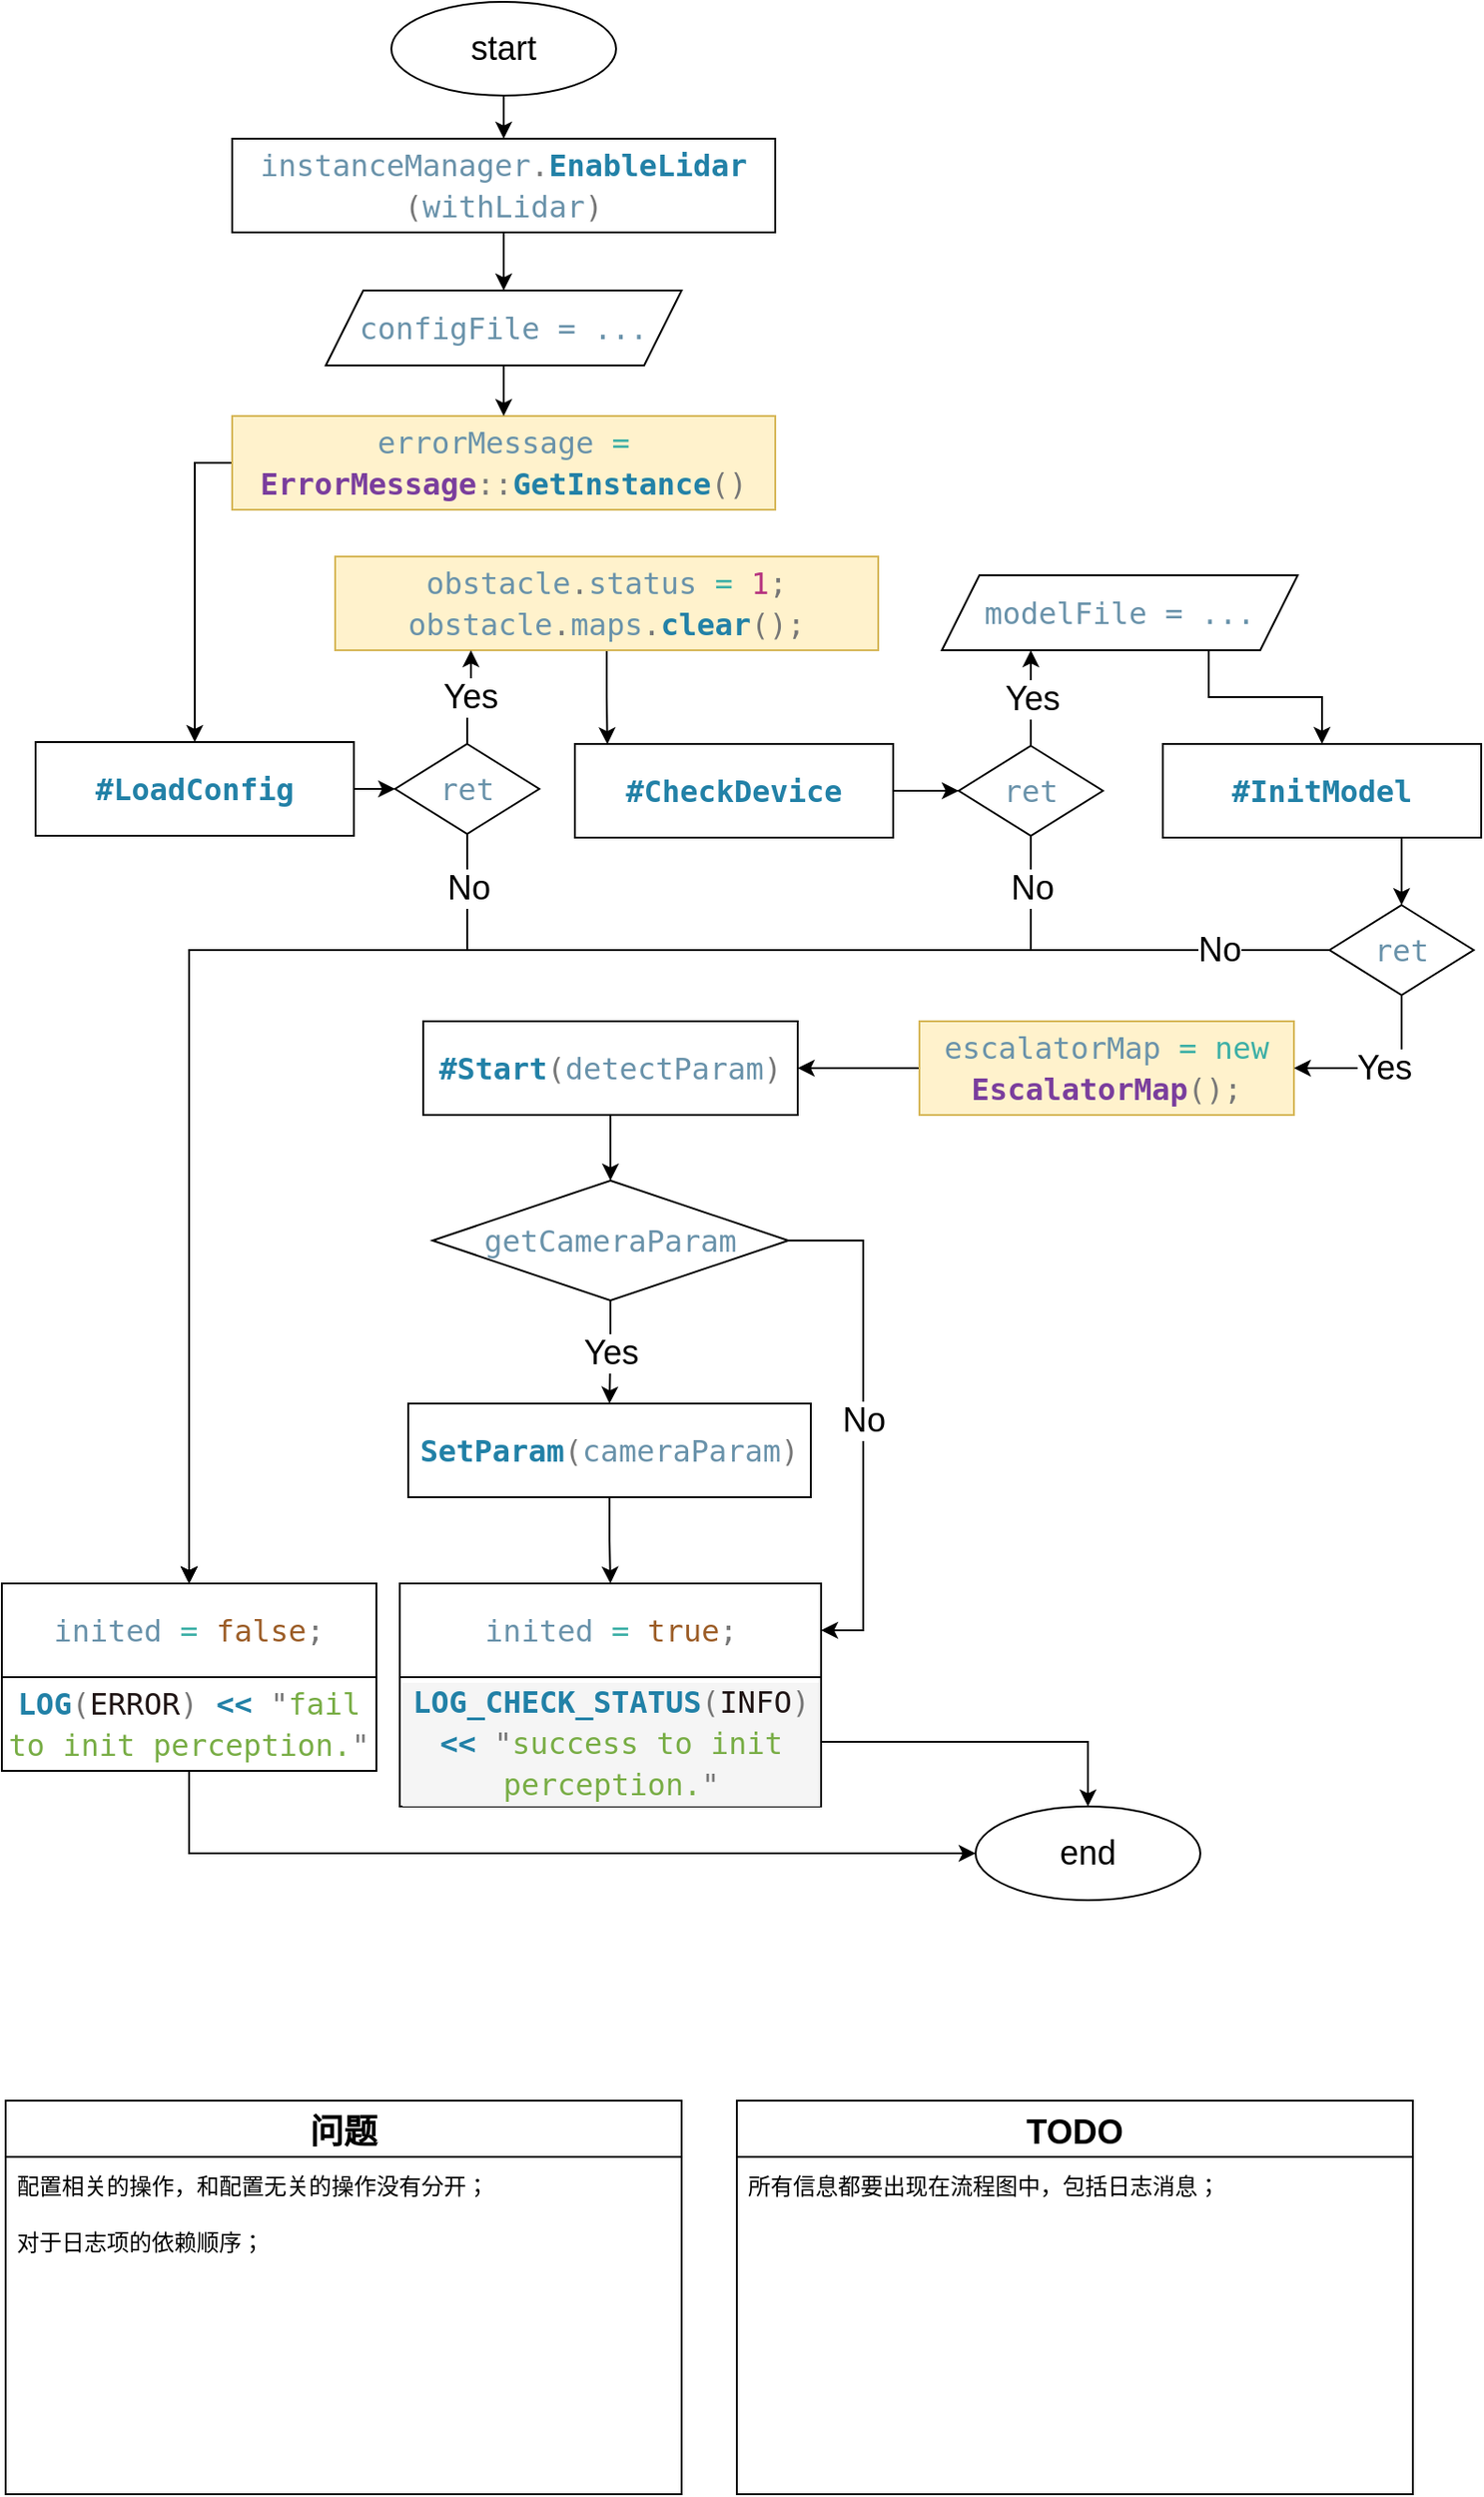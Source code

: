 <mxfile>
    <diagram id="pmKSsKB9wC-R4hlF7msM" name="Page-1">
        <mxGraphModel dx="808" dy="628" grid="1" gridSize="10" guides="1" tooltips="1" connect="1" arrows="1" fold="1" page="1" pageScale="1" pageWidth="850" pageHeight="1100" math="0" shadow="0">
            <root>
                <mxCell id="0"/>
                <mxCell id="1" parent="0"/>
                <mxCell id="42" value="Yes" style="edgeStyle=orthogonalEdgeStyle;rounded=0;html=1;exitX=0.5;exitY=1;exitDx=0;exitDy=0;entryX=0.5;entryY=0;entryDx=0;entryDy=0;labelBackgroundColor=default;fontSize=18;fontColor=default;" parent="1" source="13" target="19" edge="1">
                    <mxGeometry relative="1" as="geometry"/>
                </mxCell>
                <mxCell id="17" style="edgeStyle=none;html=1;exitX=0.5;exitY=1;exitDx=0;exitDy=0;entryX=0.5;entryY=0;entryDx=0;entryDy=0;fontColor=default;labelBackgroundColor=none;" parent="1" source="2" target="16" edge="1">
                    <mxGeometry relative="1" as="geometry"/>
                </mxCell>
                <mxCell id="2" value="&lt;div style=&quot;font-family: &amp;quot;droid sans mono&amp;quot; , &amp;quot;monospace&amp;quot; , &amp;quot;monospace&amp;quot; , &amp;quot;droid sans fallback&amp;quot; , &amp;quot;droid sans mono&amp;quot; , &amp;quot;monospace&amp;quot; , monospace ; font-size: 16px ; line-height: 22px&quot;&gt;&lt;div style=&quot;color: rgb(32, 21, 21); font-family: &amp;quot;droid sans mono&amp;quot;, &amp;quot;monospace&amp;quot;, &amp;quot;monospace&amp;quot;, &amp;quot;droid sans fallback&amp;quot;, &amp;quot;droid sans mono&amp;quot;, &amp;quot;monospace&amp;quot;, monospace; line-height: 22px;&quot;&gt;&lt;span style=&quot;color: #6992aa&quot;&gt;instanceManager&lt;/span&gt;&lt;span style=&quot;color: #777777&quot;&gt;.&lt;/span&gt;&lt;span style=&quot;color: #2281a7 ; font-weight: bold&quot;&gt;EnableLidar&lt;/span&gt;&lt;/div&gt;&lt;div style=&quot;color: rgb(32, 21, 21); font-family: &amp;quot;droid sans mono&amp;quot;, &amp;quot;monospace&amp;quot;, &amp;quot;monospace&amp;quot;, &amp;quot;droid sans fallback&amp;quot;, &amp;quot;droid sans mono&amp;quot;, &amp;quot;monospace&amp;quot;, monospace; line-height: 22px;&quot;&gt;&lt;span style=&quot;color: #777777&quot;&gt;(&lt;/span&gt;&lt;span style=&quot;color: #6992aa&quot;&gt;withLidar&lt;/span&gt;&lt;span style=&quot;color: #777777&quot;&gt;)&lt;/span&gt;&lt;/div&gt;&lt;/div&gt;" style="rounded=0;whiteSpace=wrap;html=1;labelBackgroundColor=none;fontColor=default;fontStyle=0" parent="1" vertex="1">
                    <mxGeometry x="163" y="90" width="290" height="50" as="geometry"/>
                </mxCell>
                <mxCell id="23" style="edgeStyle=none;html=1;entryX=0.5;entryY=0;entryDx=0;entryDy=0;labelBackgroundColor=none;fontColor=default;" parent="1" source="3" target="2" edge="1">
                    <mxGeometry relative="1" as="geometry"/>
                </mxCell>
                <mxCell id="3" value="start" style="ellipse;whiteSpace=wrap;html=1;fontSize=18;fontColor=#000000;strokeColor=#000000;fillColor=#FFFFFF;labelBackgroundColor=none;" parent="1" vertex="1">
                    <mxGeometry x="248" y="17" width="120" height="50" as="geometry"/>
                </mxCell>
                <mxCell id="4" value="end" style="ellipse;whiteSpace=wrap;html=1;fontSize=18;fontColor=#000000;strokeColor=#000000;fillColor=#FFFFFF;labelBackgroundColor=none;" parent="1" vertex="1">
                    <mxGeometry x="560" y="980" width="120" height="50" as="geometry"/>
                </mxCell>
                <mxCell id="25" style="edgeStyle=orthogonalEdgeStyle;html=1;exitX=0;exitY=0.5;exitDx=0;exitDy=0;entryX=0.5;entryY=0;entryDx=0;entryDy=0;labelBackgroundColor=none;fontColor=default;rounded=0;" parent="1" source="7" target="8" edge="1">
                    <mxGeometry relative="1" as="geometry"/>
                </mxCell>
                <mxCell id="7" value="&lt;div style=&quot;font-family: &amp;quot;droid sans mono&amp;quot; , &amp;quot;monospace&amp;quot; , &amp;quot;monospace&amp;quot; , &amp;quot;droid sans fallback&amp;quot; , &amp;quot;droid sans mono&amp;quot; , &amp;quot;monospace&amp;quot; , monospace ; font-size: 16px ; line-height: 22px&quot;&gt;&lt;div style=&quot;color: rgb(32, 21, 21); font-family: &amp;quot;droid sans mono&amp;quot;, &amp;quot;monospace&amp;quot;, &amp;quot;monospace&amp;quot;, &amp;quot;droid sans fallback&amp;quot;, &amp;quot;droid sans mono&amp;quot;, &amp;quot;monospace&amp;quot;, monospace; line-height: 22px;&quot;&gt;&lt;div style=&quot;font-family: &amp;quot;droid sans mono&amp;quot; , &amp;quot;monospace&amp;quot; , &amp;quot;monospace&amp;quot; , &amp;quot;droid sans fallback&amp;quot; , &amp;quot;droid sans mono&amp;quot; , &amp;quot;monospace&amp;quot; , monospace ; line-height: 22px&quot;&gt;&lt;span style=&quot;color: #6992aa&quot;&gt;errorMessage&lt;/span&gt; &lt;span style=&quot;color: #3cafa6&quot;&gt;=&lt;/span&gt; &lt;span style=&quot;color: #7a3e9d ; font-weight: bold&quot;&gt;ErrorMessage&lt;/span&gt;&lt;span style=&quot;color: #777777&quot;&gt;::&lt;/span&gt;&lt;span style=&quot;color: #2281a7 ; font-weight: bold&quot;&gt;GetInstance&lt;/span&gt;&lt;span style=&quot;color: #777777&quot;&gt;()&lt;/span&gt;&lt;/div&gt;&lt;/div&gt;&lt;/div&gt;" style="rounded=0;whiteSpace=wrap;html=1;labelBackgroundColor=none;fontStyle=0;fillColor=#fff2cc;strokeColor=#d6b656;" parent="1" vertex="1">
                    <mxGeometry x="163" y="238" width="290" height="50" as="geometry"/>
                </mxCell>
                <mxCell id="84" style="edgeStyle=none;html=1;exitX=1;exitY=0.5;exitDx=0;exitDy=0;entryX=0;entryY=0.5;entryDx=0;entryDy=0;" parent="1" source="8" target="45" edge="1">
                    <mxGeometry relative="1" as="geometry"/>
                </mxCell>
                <mxCell id="8" value="&lt;div style=&quot;font-family: &amp;quot;droid sans mono&amp;quot; , &amp;quot;monospace&amp;quot; , &amp;quot;monospace&amp;quot; , &amp;quot;droid sans fallback&amp;quot; , &amp;quot;droid sans mono&amp;quot; , &amp;quot;monospace&amp;quot; , monospace ; font-size: 16px ; line-height: 22px&quot;&gt;&lt;div style=&quot;color: rgb(32, 21, 21); font-family: &amp;quot;droid sans mono&amp;quot;, &amp;quot;monospace&amp;quot;, &amp;quot;monospace&amp;quot;, &amp;quot;droid sans fallback&amp;quot;, &amp;quot;droid sans mono&amp;quot;, &amp;quot;monospace&amp;quot;, monospace; line-height: 22px;&quot;&gt;&lt;div style=&quot;font-family: &amp;quot;droid sans mono&amp;quot; , &amp;quot;monospace&amp;quot; , &amp;quot;monospace&amp;quot; , &amp;quot;droid sans fallback&amp;quot; , &amp;quot;droid sans mono&amp;quot; , &amp;quot;monospace&amp;quot; , monospace ; line-height: 22px&quot;&gt;&lt;div style=&quot;font-family: &amp;quot;droid sans mono&amp;quot; , &amp;quot;monospace&amp;quot; , &amp;quot;monospace&amp;quot; , &amp;quot;droid sans fallback&amp;quot; , &amp;quot;droid sans mono&amp;quot; , &amp;quot;monospace&amp;quot; , monospace ; line-height: 22px&quot;&gt;&lt;span style=&quot;color: #2281a7 ; font-weight: bold&quot;&gt;#LoadConfig&lt;/span&gt;&lt;/div&gt;&lt;/div&gt;&lt;/div&gt;&lt;/div&gt;" style="rounded=0;whiteSpace=wrap;html=1;labelBackgroundColor=none;fontColor=default;fontStyle=0" parent="1" vertex="1">
                    <mxGeometry x="58" y="412" width="170" height="50" as="geometry"/>
                </mxCell>
                <mxCell id="33" style="edgeStyle=orthogonalEdgeStyle;rounded=0;html=1;exitX=1;exitY=0.5;exitDx=0;exitDy=0;labelBackgroundColor=none;fontColor=default;entryX=0;entryY=0.5;entryDx=0;entryDy=0;" parent="1" source="9" target="65" edge="1">
                    <mxGeometry relative="1" as="geometry">
                        <mxPoint x="493" y="382" as="targetPoint"/>
                    </mxGeometry>
                </mxCell>
                <mxCell id="9" value="&lt;div style=&quot;font-family: &amp;quot;droid sans mono&amp;quot; , &amp;quot;monospace&amp;quot; , &amp;quot;monospace&amp;quot; , &amp;quot;droid sans fallback&amp;quot; , &amp;quot;droid sans mono&amp;quot; , &amp;quot;monospace&amp;quot; , monospace ; font-size: 16px ; line-height: 22px&quot;&gt;&lt;div style=&quot;color: rgb(32, 21, 21); font-family: &amp;quot;droid sans mono&amp;quot;, &amp;quot;monospace&amp;quot;, &amp;quot;monospace&amp;quot;, &amp;quot;droid sans fallback&amp;quot;, &amp;quot;droid sans mono&amp;quot;, &amp;quot;monospace&amp;quot;, monospace; line-height: 22px;&quot;&gt;&lt;div style=&quot;font-family: &amp;quot;droid sans mono&amp;quot; , &amp;quot;monospace&amp;quot; , &amp;quot;monospace&amp;quot; , &amp;quot;droid sans fallback&amp;quot; , &amp;quot;droid sans mono&amp;quot; , &amp;quot;monospace&amp;quot; , monospace ; line-height: 22px&quot;&gt;&lt;div style=&quot;font-family: &amp;quot;droid sans mono&amp;quot; , &amp;quot;monospace&amp;quot; , &amp;quot;monospace&amp;quot; , &amp;quot;droid sans fallback&amp;quot; , &amp;quot;droid sans mono&amp;quot; , &amp;quot;monospace&amp;quot; , monospace ; line-height: 22px&quot;&gt;&lt;span style=&quot;color: #2281a7 ; font-weight: bold&quot;&gt;#&lt;/span&gt;&lt;span style=&quot;color: rgb(34 , 129 , 167) ; font-weight: bold ; font-family: &amp;quot;droid sans mono&amp;quot; , &amp;quot;monospace&amp;quot; , &amp;quot;monospace&amp;quot; , &amp;quot;droid sans fallback&amp;quot; , &amp;quot;droid sans mono&amp;quot; , &amp;quot;monospace&amp;quot; , monospace&quot;&gt;CheckDevice&lt;/span&gt;&lt;/div&gt;&lt;/div&gt;&lt;/div&gt;&lt;/div&gt;" style="rounded=0;whiteSpace=wrap;html=1;labelBackgroundColor=none;fontColor=default;fontStyle=0" parent="1" vertex="1">
                    <mxGeometry x="346" y="413" width="170" height="50" as="geometry"/>
                </mxCell>
                <mxCell id="44" style="edgeStyle=orthogonalEdgeStyle;rounded=0;html=1;exitX=0.5;exitY=1;exitDx=0;exitDy=0;entryX=0.5;entryY=0;entryDx=0;entryDy=0;labelBackgroundColor=none;fontSize=18;fontColor=default;" parent="1" source="10" target="13" edge="1">
                    <mxGeometry relative="1" as="geometry"/>
                </mxCell>
                <mxCell id="10" value="&lt;div style=&quot;font-family: &amp;quot;droid sans mono&amp;quot; , &amp;quot;monospace&amp;quot; , &amp;quot;monospace&amp;quot; , &amp;quot;droid sans fallback&amp;quot; , &amp;quot;droid sans mono&amp;quot; , &amp;quot;monospace&amp;quot; , monospace ; font-size: 16px ; line-height: 22px&quot;&gt;&lt;div style=&quot;color: rgb(32, 21, 21); font-family: &amp;quot;droid sans mono&amp;quot;, &amp;quot;monospace&amp;quot;, &amp;quot;monospace&amp;quot;, &amp;quot;droid sans fallback&amp;quot;, &amp;quot;droid sans mono&amp;quot;, &amp;quot;monospace&amp;quot;, monospace; line-height: 22px;&quot;&gt;&lt;div style=&quot;font-family: &amp;quot;droid sans mono&amp;quot; , &amp;quot;monospace&amp;quot; , &amp;quot;monospace&amp;quot; , &amp;quot;droid sans fallback&amp;quot; , &amp;quot;droid sans mono&amp;quot; , &amp;quot;monospace&amp;quot; , monospace ; line-height: 22px&quot;&gt;&lt;div style=&quot;font-family: &amp;quot;droid sans mono&amp;quot; , &amp;quot;monospace&amp;quot; , &amp;quot;monospace&amp;quot; , &amp;quot;droid sans fallback&amp;quot; , &amp;quot;droid sans mono&amp;quot; , &amp;quot;monospace&amp;quot; , monospace ; line-height: 22px&quot;&gt;&lt;div style=&quot;font-family: &amp;quot;droid sans mono&amp;quot; , &amp;quot;monospace&amp;quot; , &amp;quot;monospace&amp;quot; , &amp;quot;droid sans fallback&amp;quot; , &amp;quot;droid sans mono&amp;quot; , &amp;quot;monospace&amp;quot; , monospace ; line-height: 22px&quot;&gt;&lt;div style=&quot;font-family: &amp;quot;droid sans mono&amp;quot; , &amp;quot;monospace&amp;quot; , &amp;quot;monospace&amp;quot; , &amp;quot;droid sans fallback&amp;quot; , &amp;quot;droid sans mono&amp;quot; , &amp;quot;monospace&amp;quot; , monospace ; line-height: 22px&quot;&gt;&lt;div style=&quot;font-family: &amp;quot;droid sans mono&amp;quot; , &amp;quot;monospace&amp;quot; , &amp;quot;monospace&amp;quot; , &amp;quot;droid sans fallback&amp;quot; , &amp;quot;droid sans mono&amp;quot; , &amp;quot;monospace&amp;quot; , monospace ; line-height: 22px&quot;&gt;&lt;span style=&quot;color: #2281a7 ; font-weight: bold&quot;&gt;#Start&lt;/span&gt;&lt;span style=&quot;color: #777777&quot;&gt;(&lt;/span&gt;&lt;span style=&quot;color: #6992aa&quot;&gt;detectParam&lt;/span&gt;&lt;span style=&quot;color: #777777&quot;&gt;)&lt;/span&gt;&lt;/div&gt;&lt;/div&gt;&lt;/div&gt;&lt;/div&gt;&lt;/div&gt;&lt;/div&gt;&lt;/div&gt;" style="rounded=0;whiteSpace=wrap;html=1;labelBackgroundColor=none;fontColor=default;fontStyle=0" parent="1" vertex="1">
                    <mxGeometry x="265" y="561" width="200" height="50" as="geometry"/>
                </mxCell>
                <mxCell id="69" style="edgeStyle=orthogonalEdgeStyle;rounded=0;html=1;exitX=0.75;exitY=1;exitDx=0;exitDy=0;entryX=0.5;entryY=0;entryDx=0;entryDy=0;labelBackgroundColor=default;fontSize=18;fontColor=default;" parent="1" source="11" target="68" edge="1">
                    <mxGeometry relative="1" as="geometry"/>
                </mxCell>
                <mxCell id="11" value="&lt;div style=&quot;font-family: &amp;quot;droid sans mono&amp;quot; , &amp;quot;monospace&amp;quot; , &amp;quot;monospace&amp;quot; , &amp;quot;droid sans fallback&amp;quot; , &amp;quot;droid sans mono&amp;quot; , &amp;quot;monospace&amp;quot; , monospace ; font-size: 16px ; line-height: 22px&quot;&gt;&lt;div style=&quot;color: rgb(32, 21, 21); font-family: &amp;quot;droid sans mono&amp;quot;, &amp;quot;monospace&amp;quot;, &amp;quot;monospace&amp;quot;, &amp;quot;droid sans fallback&amp;quot;, &amp;quot;droid sans mono&amp;quot;, &amp;quot;monospace&amp;quot;, monospace; line-height: 22px;&quot;&gt;&lt;div style=&quot;font-family: &amp;quot;droid sans mono&amp;quot; , &amp;quot;monospace&amp;quot; , &amp;quot;monospace&amp;quot; , &amp;quot;droid sans fallback&amp;quot; , &amp;quot;droid sans mono&amp;quot; , &amp;quot;monospace&amp;quot; , monospace ; line-height: 22px&quot;&gt;&lt;div style=&quot;font-family: &amp;quot;droid sans mono&amp;quot; , &amp;quot;monospace&amp;quot; , &amp;quot;monospace&amp;quot; , &amp;quot;droid sans fallback&amp;quot; , &amp;quot;droid sans mono&amp;quot; , &amp;quot;monospace&amp;quot; , monospace ; line-height: 22px&quot;&gt;&lt;div style=&quot;font-family: &amp;quot;droid sans mono&amp;quot; , &amp;quot;monospace&amp;quot; , &amp;quot;monospace&amp;quot; , &amp;quot;droid sans fallback&amp;quot; , &amp;quot;droid sans mono&amp;quot; , &amp;quot;monospace&amp;quot; , monospace ; line-height: 22px&quot;&gt;&lt;span style=&quot;color: #2281a7 ; font-weight: bold&quot;&gt;#&lt;/span&gt;&lt;span style=&quot;color: rgb(34 , 129 , 167) ; font-weight: bold ; font-family: &amp;quot;droid sans mono&amp;quot; , &amp;quot;monospace&amp;quot; , &amp;quot;monospace&amp;quot; , &amp;quot;droid sans fallback&amp;quot; , &amp;quot;droid sans mono&amp;quot; , &amp;quot;monospace&amp;quot; , monospace&quot;&gt;InitModel&lt;/span&gt;&lt;/div&gt;&lt;/div&gt;&lt;/div&gt;&lt;/div&gt;&lt;/div&gt;" style="rounded=0;whiteSpace=wrap;html=1;labelBackgroundColor=none;fontColor=default;fontStyle=0" parent="1" vertex="1">
                    <mxGeometry x="660" y="413" width="170" height="50" as="geometry"/>
                </mxCell>
                <mxCell id="31" style="edgeStyle=orthogonalEdgeStyle;rounded=0;html=1;exitX=0.5;exitY=1;exitDx=0;exitDy=0;entryX=0.102;entryY=0.004;entryDx=0;entryDy=0;labelBackgroundColor=none;fontColor=default;entryPerimeter=0;" parent="1" source="12" target="9" edge="1">
                    <mxGeometry relative="1" as="geometry"/>
                </mxCell>
                <mxCell id="12" value="&lt;div style=&quot;font-family: &amp;quot;droid sans mono&amp;quot; , &amp;quot;monospace&amp;quot; , &amp;quot;monospace&amp;quot; , &amp;quot;droid sans fallback&amp;quot; , &amp;quot;droid sans mono&amp;quot; , &amp;quot;monospace&amp;quot; , monospace ; font-size: 16px ; line-height: 22px&quot;&gt;&lt;div style=&quot;color: rgb(32, 21, 21); font-family: &amp;quot;droid sans mono&amp;quot;, &amp;quot;monospace&amp;quot;, &amp;quot;monospace&amp;quot;, &amp;quot;droid sans fallback&amp;quot;, &amp;quot;droid sans mono&amp;quot;, &amp;quot;monospace&amp;quot;, monospace; line-height: 22px;&quot;&gt;&lt;div style=&quot;font-family: &amp;quot;droid sans mono&amp;quot; , &amp;quot;monospace&amp;quot; , &amp;quot;monospace&amp;quot; , &amp;quot;droid sans fallback&amp;quot; , &amp;quot;droid sans mono&amp;quot; , &amp;quot;monospace&amp;quot; , monospace ; line-height: 22px&quot;&gt;&lt;div style=&quot;font-family: &amp;quot;droid sans mono&amp;quot; , &amp;quot;monospace&amp;quot; , &amp;quot;monospace&amp;quot; , &amp;quot;droid sans fallback&amp;quot; , &amp;quot;droid sans mono&amp;quot; , &amp;quot;monospace&amp;quot; , monospace ; line-height: 22px&quot;&gt;&lt;div&gt;&lt;span style=&quot;color: #6992aa&quot;&gt;obstacle&lt;/span&gt;&lt;span style=&quot;color: #777777&quot;&gt;.&lt;/span&gt;&lt;span style=&quot;color: #6992aa&quot;&gt;status&lt;/span&gt; &lt;span style=&quot;color: #3cafa6&quot;&gt;=&lt;/span&gt; &lt;span style=&quot;color: #b6337f&quot;&gt;1&lt;/span&gt;&lt;span style=&quot;color: #777777&quot;&gt;;&lt;/span&gt;&lt;/div&gt;&lt;div&gt;        &lt;span style=&quot;color: #6992aa&quot;&gt;obstacle&lt;/span&gt;&lt;span style=&quot;color: #777777&quot;&gt;.&lt;/span&gt;&lt;span style=&quot;color: #6992aa&quot;&gt;maps&lt;/span&gt;&lt;span style=&quot;color: #777777&quot;&gt;.&lt;/span&gt;&lt;span style=&quot;color: #2281a7 ; font-weight: bold&quot;&gt;clear&lt;/span&gt;&lt;span style=&quot;color: #777777&quot;&gt;();&lt;/span&gt;&lt;/div&gt;&lt;/div&gt;&lt;/div&gt;&lt;/div&gt;&lt;/div&gt;" style="rounded=0;whiteSpace=wrap;html=1;labelBackgroundColor=none;fontStyle=0;fillColor=#fff2cc;strokeColor=#d6b656;" parent="1" vertex="1">
                    <mxGeometry x="218" y="313" width="290" height="50" as="geometry"/>
                </mxCell>
                <mxCell id="83" value="No" style="edgeStyle=orthogonalEdgeStyle;rounded=0;html=1;exitX=1;exitY=0.5;exitDx=0;exitDy=0;entryX=1;entryY=0.5;entryDx=0;entryDy=0;labelBackgroundColor=default;fontSize=18;fontColor=default;" parent="1" source="13" target="21" edge="1">
                    <mxGeometry relative="1" as="geometry">
                        <Array as="points">
                            <mxPoint x="500" y="678"/>
                            <mxPoint x="500" y="886"/>
                        </Array>
                    </mxGeometry>
                </mxCell>
                <mxCell id="13" value="&lt;div style=&quot;color: rgb(32, 21, 21); font-family: &amp;quot;droid sans mono&amp;quot;, &amp;quot;monospace&amp;quot;, &amp;quot;monospace&amp;quot;, &amp;quot;droid sans fallback&amp;quot;, &amp;quot;droid sans mono&amp;quot;, &amp;quot;monospace&amp;quot;, monospace; font-size: 16px; line-height: 22px;&quot;&gt;&lt;span style=&quot;color: #6992aa&quot;&gt;getCameraParam&lt;/span&gt;&lt;/div&gt;" style="rhombus;whiteSpace=wrap;html=1;labelBackgroundColor=none;fontColor=default;" parent="1" vertex="1">
                    <mxGeometry x="270" y="646" width="190" height="64" as="geometry"/>
                </mxCell>
                <mxCell id="29" style="edgeStyle=orthogonalEdgeStyle;rounded=0;html=1;exitX=0.75;exitY=1;exitDx=0;exitDy=0;entryX=0.5;entryY=0;entryDx=0;entryDy=0;labelBackgroundColor=none;fontColor=default;" parent="1" source="14" target="11" edge="1">
                    <mxGeometry relative="1" as="geometry"/>
                </mxCell>
                <mxCell id="14" value="&lt;span style=&quot;color: rgb(105, 146, 170); font-family: &amp;quot;droid sans mono&amp;quot;, &amp;quot;monospace&amp;quot;, &amp;quot;monospace&amp;quot;, &amp;quot;droid sans fallback&amp;quot;, &amp;quot;droid sans mono&amp;quot;, &amp;quot;monospace&amp;quot;, monospace; font-size: 16px;&quot;&gt;modelFile = ...&lt;/span&gt;" style="shape=parallelogram;perimeter=parallelogramPerimeter;whiteSpace=wrap;html=1;fixedSize=1;labelBackgroundColor=none;fontColor=default;" parent="1" vertex="1">
                    <mxGeometry x="542" y="323" width="190" height="40" as="geometry"/>
                </mxCell>
                <mxCell id="24" style="edgeStyle=none;html=1;exitX=0.5;exitY=1;exitDx=0;exitDy=0;entryX=0.5;entryY=0;entryDx=0;entryDy=0;labelBackgroundColor=none;fontColor=default;" parent="1" source="16" target="7" edge="1">
                    <mxGeometry relative="1" as="geometry"/>
                </mxCell>
                <mxCell id="16" value="&lt;span style=&quot;color: rgb(105, 146, 170); font-family: &amp;quot;droid sans mono&amp;quot;, &amp;quot;monospace&amp;quot;, &amp;quot;monospace&amp;quot;, &amp;quot;droid sans fallback&amp;quot;, &amp;quot;droid sans mono&amp;quot;, &amp;quot;monospace&amp;quot;, monospace; font-size: 16px;&quot;&gt;configFile = ...&lt;/span&gt;" style="shape=parallelogram;perimeter=parallelogramPerimeter;whiteSpace=wrap;html=1;fixedSize=1;labelBackgroundColor=none;fontColor=default;" parent="1" vertex="1">
                    <mxGeometry x="213" y="171" width="190" height="40" as="geometry"/>
                </mxCell>
                <mxCell id="40" style="edgeStyle=orthogonalEdgeStyle;rounded=0;html=1;exitX=0;exitY=0.5;exitDx=0;exitDy=0;entryX=1;entryY=0.5;entryDx=0;entryDy=0;labelBackgroundColor=none;fontSize=18;fontColor=default;" parent="1" source="18" target="10" edge="1">
                    <mxGeometry relative="1" as="geometry"/>
                </mxCell>
                <mxCell id="18" value="&lt;div style=&quot;font-family: &amp;quot;droid sans mono&amp;quot; , &amp;quot;monospace&amp;quot; , &amp;quot;monospace&amp;quot; , &amp;quot;droid sans fallback&amp;quot; , &amp;quot;droid sans mono&amp;quot; , &amp;quot;monospace&amp;quot; , monospace ; font-size: 16px ; line-height: 22px&quot;&gt;&lt;div style=&quot;color: rgb(32, 21, 21); font-family: &amp;quot;droid sans mono&amp;quot;, &amp;quot;monospace&amp;quot;, &amp;quot;monospace&amp;quot;, &amp;quot;droid sans fallback&amp;quot;, &amp;quot;droid sans mono&amp;quot;, &amp;quot;monospace&amp;quot;, monospace; line-height: 22px;&quot;&gt;&lt;div style=&quot;font-family: &amp;quot;droid sans mono&amp;quot; , &amp;quot;monospace&amp;quot; , &amp;quot;monospace&amp;quot; , &amp;quot;droid sans fallback&amp;quot; , &amp;quot;droid sans mono&amp;quot; , &amp;quot;monospace&amp;quot; , monospace ; line-height: 22px&quot;&gt;&lt;div style=&quot;font-family: &amp;quot;droid sans mono&amp;quot; , &amp;quot;monospace&amp;quot; , &amp;quot;monospace&amp;quot; , &amp;quot;droid sans fallback&amp;quot; , &amp;quot;droid sans mono&amp;quot; , &amp;quot;monospace&amp;quot; , monospace ; line-height: 22px&quot;&gt;&lt;div style=&quot;font-family: &amp;quot;droid sans mono&amp;quot; , &amp;quot;monospace&amp;quot; , &amp;quot;monospace&amp;quot; , &amp;quot;droid sans fallback&amp;quot; , &amp;quot;droid sans mono&amp;quot; , &amp;quot;monospace&amp;quot; , monospace ; line-height: 22px&quot;&gt;&lt;div style=&quot;font-family: &amp;quot;droid sans mono&amp;quot; , &amp;quot;monospace&amp;quot; , &amp;quot;monospace&amp;quot; , &amp;quot;droid sans fallback&amp;quot; , &amp;quot;droid sans mono&amp;quot; , &amp;quot;monospace&amp;quot; , monospace ; line-height: 22px&quot;&gt;&lt;span style=&quot;color: #6992aa&quot;&gt;escalatorMap&lt;/span&gt; &lt;span style=&quot;color: #3cafa6&quot;&gt;=&lt;/span&gt; &lt;span style=&quot;color: #3cafa6&quot;&gt;new&lt;/span&gt; &lt;span style=&quot;color: #7a3e9d ; font-weight: bold&quot;&gt;EscalatorMap&lt;/span&gt;&lt;span style=&quot;color: #777777&quot;&gt;();&lt;/span&gt;&lt;/div&gt;&lt;/div&gt;&lt;/div&gt;&lt;/div&gt;&lt;/div&gt;&lt;/div&gt;" style="rounded=0;whiteSpace=wrap;html=1;labelBackgroundColor=none;fontStyle=0;fillColor=#fff2cc;strokeColor=#d6b656;" parent="1" vertex="1">
                    <mxGeometry x="530" y="561" width="200" height="50" as="geometry"/>
                </mxCell>
                <mxCell id="43" style="edgeStyle=orthogonalEdgeStyle;rounded=0;html=1;exitX=0.5;exitY=1;exitDx=0;exitDy=0;entryX=0.5;entryY=0;entryDx=0;entryDy=0;labelBackgroundColor=none;fontSize=18;fontColor=default;" parent="1" source="19" target="21" edge="1">
                    <mxGeometry relative="1" as="geometry"/>
                </mxCell>
                <mxCell id="19" value="&lt;div style=&quot;font-family: &amp;quot;droid sans mono&amp;quot; , &amp;quot;monospace&amp;quot; , &amp;quot;monospace&amp;quot; , &amp;quot;droid sans fallback&amp;quot; , &amp;quot;droid sans mono&amp;quot; , &amp;quot;monospace&amp;quot; , monospace ; font-size: 16px ; line-height: 22px&quot;&gt;&lt;div style=&quot;color: rgb(32, 21, 21); font-family: &amp;quot;droid sans mono&amp;quot;, &amp;quot;monospace&amp;quot;, &amp;quot;monospace&amp;quot;, &amp;quot;droid sans fallback&amp;quot;, &amp;quot;droid sans mono&amp;quot;, &amp;quot;monospace&amp;quot;, monospace; line-height: 22px;&quot;&gt;&lt;div style=&quot;font-family: &amp;quot;droid sans mono&amp;quot; , &amp;quot;monospace&amp;quot; , &amp;quot;monospace&amp;quot; , &amp;quot;droid sans fallback&amp;quot; , &amp;quot;droid sans mono&amp;quot; , &amp;quot;monospace&amp;quot; , monospace ; line-height: 22px&quot;&gt;&lt;div style=&quot;font-family: &amp;quot;droid sans mono&amp;quot; , &amp;quot;monospace&amp;quot; , &amp;quot;monospace&amp;quot; , &amp;quot;droid sans fallback&amp;quot; , &amp;quot;droid sans mono&amp;quot; , &amp;quot;monospace&amp;quot; , monospace ; line-height: 22px&quot;&gt;&lt;div style=&quot;font-family: &amp;quot;droid sans mono&amp;quot; , &amp;quot;monospace&amp;quot; , &amp;quot;monospace&amp;quot; , &amp;quot;droid sans fallback&amp;quot; , &amp;quot;droid sans mono&amp;quot; , &amp;quot;monospace&amp;quot; , monospace ; line-height: 22px&quot;&gt;&lt;div style=&quot;font-family: &amp;quot;droid sans mono&amp;quot; , &amp;quot;monospace&amp;quot; , &amp;quot;monospace&amp;quot; , &amp;quot;droid sans fallback&amp;quot; , &amp;quot;droid sans mono&amp;quot; , &amp;quot;monospace&amp;quot; , monospace ; line-height: 22px&quot;&gt;&lt;div style=&quot;font-family: &amp;quot;droid sans mono&amp;quot; , &amp;quot;monospace&amp;quot; , &amp;quot;monospace&amp;quot; , &amp;quot;droid sans fallback&amp;quot; , &amp;quot;droid sans mono&amp;quot; , &amp;quot;monospace&amp;quot; , monospace ; line-height: 22px&quot;&gt;&lt;span style=&quot;color: #2281a7 ; font-weight: bold&quot;&gt;SetParam&lt;/span&gt;&lt;span style=&quot;color: #777777&quot;&gt;(&lt;/span&gt;&lt;span style=&quot;color: #6992aa&quot;&gt;cameraParam&lt;/span&gt;&lt;span style=&quot;color: #777777&quot;&gt;)&lt;/span&gt;&lt;/div&gt;&lt;/div&gt;&lt;/div&gt;&lt;/div&gt;&lt;/div&gt;&lt;/div&gt;&lt;/div&gt;" style="rounded=0;whiteSpace=wrap;html=1;labelBackgroundColor=none;fontColor=default;fontStyle=0" parent="1" vertex="1">
                    <mxGeometry x="257" y="765" width="215" height="50" as="geometry"/>
                </mxCell>
                <mxCell id="35" value="问题" style="swimlane;fontStyle=1;childLayout=stackLayout;horizontal=1;startSize=30;horizontalStack=0;resizeParent=1;resizeParentMax=0;resizeLast=0;collapsible=1;marginBottom=0;labelBackgroundColor=none;fontColor=default;fontSize=18;" parent="1" vertex="1">
                    <mxGeometry x="42" y="1137" width="361" height="210" as="geometry">
                        <mxRectangle x="59" y="1100" width="60" height="30" as="alternateBounds"/>
                    </mxGeometry>
                </mxCell>
                <mxCell id="36" value="配置相关的操作，和配置无关的操作没有分开；" style="text;strokeColor=none;fillColor=none;align=left;verticalAlign=middle;spacingLeft=4;spacingRight=4;overflow=hidden;points=[[0,0.5],[1,0.5]];portConstraint=eastwest;rotatable=0;labelBackgroundColor=none;fontColor=default;" parent="35" vertex="1">
                    <mxGeometry y="30" width="361" height="30" as="geometry"/>
                </mxCell>
                <mxCell id="37" value="对于日志项的依赖顺序；" style="text;strokeColor=none;fillColor=none;align=left;verticalAlign=middle;spacingLeft=4;spacingRight=4;overflow=hidden;points=[[0,0.5],[1,0.5]];portConstraint=eastwest;rotatable=0;labelBackgroundColor=none;fontColor=default;" parent="35" vertex="1">
                    <mxGeometry y="60" width="361" height="30" as="geometry"/>
                </mxCell>
                <mxCell id="58" style="text;strokeColor=none;fillColor=none;align=left;verticalAlign=middle;spacingLeft=4;spacingRight=4;overflow=hidden;points=[[0,0.5],[1,0.5]];portConstraint=eastwest;rotatable=0;labelBackgroundColor=none;fontColor=default;" parent="35" vertex="1">
                    <mxGeometry y="90" width="361" height="30" as="geometry"/>
                </mxCell>
                <mxCell id="57" style="text;strokeColor=none;fillColor=none;align=left;verticalAlign=middle;spacingLeft=4;spacingRight=4;overflow=hidden;points=[[0,0.5],[1,0.5]];portConstraint=eastwest;rotatable=0;labelBackgroundColor=none;fontColor=default;" parent="35" vertex="1">
                    <mxGeometry y="120" width="361" height="30" as="geometry"/>
                </mxCell>
                <mxCell id="56" style="text;strokeColor=none;fillColor=none;align=left;verticalAlign=middle;spacingLeft=4;spacingRight=4;overflow=hidden;points=[[0,0.5],[1,0.5]];portConstraint=eastwest;rotatable=0;labelBackgroundColor=none;fontColor=default;" parent="35" vertex="1">
                    <mxGeometry y="150" width="361" height="30" as="geometry"/>
                </mxCell>
                <mxCell id="55" style="text;strokeColor=none;fillColor=none;align=left;verticalAlign=middle;spacingLeft=4;spacingRight=4;overflow=hidden;points=[[0,0.5],[1,0.5]];portConstraint=eastwest;rotatable=0;labelBackgroundColor=none;fontColor=default;" parent="35" vertex="1">
                    <mxGeometry y="180" width="361" height="30" as="geometry"/>
                </mxCell>
                <mxCell id="64" value="Yes" style="edgeStyle=orthogonalEdgeStyle;rounded=0;html=1;exitX=0.5;exitY=0;exitDx=0;exitDy=0;entryX=0.25;entryY=1;entryDx=0;entryDy=0;labelBackgroundColor=default;fontSize=18;fontColor=default;" parent="1" source="45" target="12" edge="1">
                    <mxGeometry relative="1" as="geometry"/>
                </mxCell>
                <mxCell id="45" value="&lt;div style=&quot;color: rgb(32 , 21 , 21) ; font-family: &amp;#34;droid sans mono&amp;#34; , &amp;#34;monospace&amp;#34; , &amp;#34;monospace&amp;#34; , &amp;#34;droid sans fallback&amp;#34; , &amp;#34;droid sans mono&amp;#34; , &amp;#34;monospace&amp;#34; , monospace ; font-size: 16px ; line-height: 22px&quot;&gt;&lt;span style=&quot;color: #6992aa&quot;&gt;ret&lt;/span&gt;&lt;/div&gt;" style="rhombus;whiteSpace=wrap;html=1;labelBackgroundColor=none;fontColor=default;" parent="1" vertex="1">
                    <mxGeometry x="250" y="413" width="77" height="48" as="geometry"/>
                </mxCell>
                <mxCell id="49" value="TODO" style="swimlane;fontStyle=1;childLayout=stackLayout;horizontal=1;startSize=30;horizontalStack=0;resizeParent=1;resizeParentMax=0;resizeLast=0;collapsible=1;marginBottom=0;labelBackgroundColor=none;fontColor=default;fontSize=18;container=0;" parent="1" vertex="1">
                    <mxGeometry x="432.5" y="1137" width="361" height="210" as="geometry">
                        <mxRectangle x="59" y="1100" width="60" height="30" as="alternateBounds"/>
                    </mxGeometry>
                </mxCell>
                <mxCell id="50" value="所有信息都要出现在流程图中，包括日志消息；" style="text;strokeColor=none;fillColor=none;align=left;verticalAlign=middle;spacingLeft=4;spacingRight=4;overflow=hidden;points=[[0,0.5],[1,0.5]];portConstraint=eastwest;rotatable=0;labelBackgroundColor=none;fontColor=default;" parent="49" vertex="1">
                    <mxGeometry y="30" width="361" height="30" as="geometry"/>
                </mxCell>
                <mxCell id="54" style="text;strokeColor=none;fillColor=none;align=left;verticalAlign=middle;spacingLeft=4;spacingRight=4;overflow=hidden;points=[[0,0.5],[1,0.5]];portConstraint=eastwest;rotatable=0;labelBackgroundColor=none;fontColor=default;" parent="49" vertex="1">
                    <mxGeometry y="60" width="361" height="30" as="geometry"/>
                </mxCell>
                <mxCell id="59" style="text;strokeColor=none;fillColor=none;align=left;verticalAlign=middle;spacingLeft=4;spacingRight=4;overflow=hidden;points=[[0,0.5],[1,0.5]];portConstraint=eastwest;rotatable=0;labelBackgroundColor=none;fontColor=default;" parent="49" vertex="1">
                    <mxGeometry y="90" width="361" height="30" as="geometry"/>
                </mxCell>
                <mxCell id="60" style="text;strokeColor=none;fillColor=none;align=left;verticalAlign=middle;spacingLeft=4;spacingRight=4;overflow=hidden;points=[[0,0.5],[1,0.5]];portConstraint=eastwest;rotatable=0;labelBackgroundColor=none;fontColor=default;" parent="49" vertex="1">
                    <mxGeometry y="120" width="361" height="30" as="geometry"/>
                </mxCell>
                <mxCell id="61" style="text;strokeColor=none;fillColor=none;align=left;verticalAlign=middle;spacingLeft=4;spacingRight=4;overflow=hidden;points=[[0,0.5],[1,0.5]];portConstraint=eastwest;rotatable=0;labelBackgroundColor=none;fontColor=default;" parent="49" vertex="1">
                    <mxGeometry y="150" width="361" height="30" as="geometry"/>
                </mxCell>
                <mxCell id="62" style="text;strokeColor=none;fillColor=none;align=left;verticalAlign=middle;spacingLeft=4;spacingRight=4;overflow=hidden;points=[[0,0.5],[1,0.5]];portConstraint=eastwest;rotatable=0;labelBackgroundColor=none;fontColor=default;" parent="49" vertex="1">
                    <mxGeometry y="180" width="361" height="30" as="geometry"/>
                </mxCell>
                <mxCell id="66" value="Yes" style="edgeStyle=orthogonalEdgeStyle;rounded=0;html=1;exitX=0.5;exitY=0;exitDx=0;exitDy=0;entryX=0.25;entryY=1;entryDx=0;entryDy=0;labelBackgroundColor=default;fontSize=18;fontColor=default;" parent="1" source="65" target="14" edge="1">
                    <mxGeometry relative="1" as="geometry"/>
                </mxCell>
                <mxCell id="73" value="No" style="edgeStyle=orthogonalEdgeStyle;rounded=0;html=1;exitX=0.5;exitY=1;exitDx=0;exitDy=0;labelBackgroundColor=default;fontSize=18;fontColor=default;" parent="1" source="65" target="22" edge="1">
                    <mxGeometry x="-0.934" relative="1" as="geometry">
                        <Array as="points">
                            <mxPoint x="590" y="523"/>
                            <mxPoint x="140" y="523"/>
                        </Array>
                        <mxPoint as="offset"/>
                    </mxGeometry>
                </mxCell>
                <mxCell id="65" value="&lt;div style=&quot;color: rgb(32 , 21 , 21) ; font-family: &amp;#34;droid sans mono&amp;#34; , &amp;#34;monospace&amp;#34; , &amp;#34;monospace&amp;#34; , &amp;#34;droid sans fallback&amp;#34; , &amp;#34;droid sans mono&amp;#34; , &amp;#34;monospace&amp;#34; , monospace ; font-size: 16px ; line-height: 22px&quot;&gt;&lt;span style=&quot;color: #6992aa&quot;&gt;ret&lt;/span&gt;&lt;/div&gt;" style="rhombus;whiteSpace=wrap;html=1;labelBackgroundColor=none;fontColor=default;" parent="1" vertex="1">
                    <mxGeometry x="551" y="414" width="77" height="48" as="geometry"/>
                </mxCell>
                <mxCell id="70" value="Yes" style="edgeStyle=orthogonalEdgeStyle;rounded=0;html=1;exitX=0.5;exitY=1;exitDx=0;exitDy=0;entryX=1;entryY=0.5;entryDx=0;entryDy=0;labelBackgroundColor=default;fontSize=18;fontColor=default;" parent="1" source="68" target="18" edge="1">
                    <mxGeometry relative="1" as="geometry"/>
                </mxCell>
                <mxCell id="75" value="No" style="edgeStyle=orthogonalEdgeStyle;rounded=0;html=1;exitX=0;exitY=0.5;exitDx=0;exitDy=0;entryX=0.5;entryY=0;entryDx=0;entryDy=0;labelBackgroundColor=default;fontSize=18;fontColor=default;" parent="1" source="68" target="22" edge="1">
                    <mxGeometry x="-0.875" relative="1" as="geometry">
                        <mxPoint as="offset"/>
                    </mxGeometry>
                </mxCell>
                <mxCell id="68" value="&lt;div style=&quot;color: rgb(32 , 21 , 21) ; font-family: &amp;#34;droid sans mono&amp;#34; , &amp;#34;monospace&amp;#34; , &amp;#34;monospace&amp;#34; , &amp;#34;droid sans fallback&amp;#34; , &amp;#34;droid sans mono&amp;#34; , &amp;#34;monospace&amp;#34; , monospace ; font-size: 16px ; line-height: 22px&quot;&gt;&lt;span style=&quot;color: #6992aa&quot;&gt;ret&lt;/span&gt;&lt;/div&gt;" style="rhombus;whiteSpace=wrap;html=1;labelBackgroundColor=none;fontColor=default;" parent="1" vertex="1">
                    <mxGeometry x="749" y="499" width="77" height="48" as="geometry"/>
                </mxCell>
                <mxCell id="77" style="edgeStyle=orthogonalEdgeStyle;rounded=0;html=1;exitX=0.5;exitY=1;exitDx=0;exitDy=0;entryX=0;entryY=0.5;entryDx=0;entryDy=0;labelBackgroundColor=default;fontSize=18;fontColor=default;" parent="1" source="72" target="4" edge="1">
                    <mxGeometry relative="1" as="geometry"/>
                </mxCell>
                <mxCell id="74" value="No" style="edgeStyle=orthogonalEdgeStyle;rounded=0;html=1;exitX=0.5;exitY=1;exitDx=0;exitDy=0;labelBackgroundColor=default;fontSize=18;fontColor=default;" parent="1" source="45" target="22" edge="1">
                    <mxGeometry x="-0.894" relative="1" as="geometry">
                        <Array as="points">
                            <mxPoint x="289" y="523"/>
                            <mxPoint x="140" y="523"/>
                        </Array>
                        <mxPoint as="offset"/>
                    </mxGeometry>
                </mxCell>
                <mxCell id="79" value="" style="group" parent="1" vertex="1" connectable="0">
                    <mxGeometry x="40" y="861" width="200" height="100" as="geometry"/>
                </mxCell>
                <mxCell id="22" value="&lt;div style=&quot;font-family: &amp;quot;droid sans mono&amp;quot; , &amp;quot;monospace&amp;quot; , &amp;quot;monospace&amp;quot; , &amp;quot;droid sans fallback&amp;quot; , &amp;quot;droid sans mono&amp;quot; , &amp;quot;monospace&amp;quot; , monospace ; font-size: 16px ; line-height: 22px&quot;&gt;&lt;div style=&quot;color: rgb(32, 21, 21); font-family: &amp;quot;droid sans mono&amp;quot;, &amp;quot;monospace&amp;quot;, &amp;quot;monospace&amp;quot;, &amp;quot;droid sans fallback&amp;quot;, &amp;quot;droid sans mono&amp;quot;, &amp;quot;monospace&amp;quot;, monospace; line-height: 22px;&quot;&gt;&lt;div style=&quot;font-family: &amp;quot;droid sans mono&amp;quot; , &amp;quot;monospace&amp;quot; , &amp;quot;monospace&amp;quot; , &amp;quot;droid sans fallback&amp;quot; , &amp;quot;droid sans mono&amp;quot; , &amp;quot;monospace&amp;quot; , monospace ; line-height: 22px&quot;&gt;&lt;div style=&quot;font-family: &amp;quot;droid sans mono&amp;quot; , &amp;quot;monospace&amp;quot; , &amp;quot;monospace&amp;quot; , &amp;quot;droid sans fallback&amp;quot; , &amp;quot;droid sans mono&amp;quot; , &amp;quot;monospace&amp;quot; , monospace ; line-height: 22px&quot;&gt;&lt;div style=&quot;font-family: &amp;quot;droid sans mono&amp;quot; , &amp;quot;monospace&amp;quot; , &amp;quot;monospace&amp;quot; , &amp;quot;droid sans fallback&amp;quot; , &amp;quot;droid sans mono&amp;quot; , &amp;quot;monospace&amp;quot; , monospace ; line-height: 22px&quot;&gt;&lt;div style=&quot;font-family: &amp;quot;droid sans mono&amp;quot; , &amp;quot;monospace&amp;quot; , &amp;quot;monospace&amp;quot; , &amp;quot;droid sans fallback&amp;quot; , &amp;quot;droid sans mono&amp;quot; , &amp;quot;monospace&amp;quot; , monospace ; line-height: 22px&quot;&gt;&lt;div style=&quot;font-family: &amp;quot;droid sans mono&amp;quot; , &amp;quot;monospace&amp;quot; , &amp;quot;monospace&amp;quot; , &amp;quot;droid sans fallback&amp;quot; , &amp;quot;droid sans mono&amp;quot; , &amp;quot;monospace&amp;quot; , monospace ; line-height: 22px&quot;&gt;&lt;div style=&quot;font-family: &amp;quot;droid sans mono&amp;quot; , &amp;quot;monospace&amp;quot; , &amp;quot;monospace&amp;quot; , &amp;quot;droid sans fallback&amp;quot; , &amp;quot;droid sans mono&amp;quot; , &amp;quot;monospace&amp;quot; , monospace ; line-height: 22px&quot;&gt;&lt;span style=&quot;color: #6992aa&quot;&gt;inited&lt;/span&gt; &lt;span style=&quot;color: #3cafa6&quot;&gt;=&lt;/span&gt; &lt;span style=&quot;color: #9c5d27&quot;&gt;false&lt;/span&gt;&lt;span style=&quot;color: #777777&quot;&gt;;&lt;/span&gt;&lt;/div&gt;&lt;/div&gt;&lt;/div&gt;&lt;/div&gt;&lt;/div&gt;&lt;/div&gt;&lt;/div&gt;&lt;/div&gt;" style="rounded=0;whiteSpace=wrap;html=1;labelBackgroundColor=none;fontColor=default;fontStyle=0" parent="79" vertex="1">
                    <mxGeometry width="200" height="50" as="geometry"/>
                </mxCell>
                <mxCell id="72" value="&lt;div style=&quot;font-family: &amp;quot;droid sans mono&amp;quot; , &amp;quot;monospace&amp;quot; , &amp;quot;monospace&amp;quot; , &amp;quot;droid sans fallback&amp;quot; , &amp;quot;droid sans mono&amp;quot; , &amp;quot;monospace&amp;quot; , monospace ; font-size: 16px ; line-height: 22px&quot;&gt;&lt;div style=&quot;color: rgb(32 , 21 , 21) ; font-family: &amp;quot;droid sans mono&amp;quot; , &amp;quot;monospace&amp;quot; , &amp;quot;monospace&amp;quot; , &amp;quot;droid sans fallback&amp;quot; , &amp;quot;droid sans mono&amp;quot; , &amp;quot;monospace&amp;quot; , monospace ; line-height: 22px&quot;&gt;&lt;div style=&quot;font-family: &amp;quot;droid sans mono&amp;quot; , &amp;quot;monospace&amp;quot; , &amp;quot;monospace&amp;quot; , &amp;quot;droid sans fallback&amp;quot; , &amp;quot;droid sans mono&amp;quot; , &amp;quot;monospace&amp;quot; , monospace ; line-height: 22px&quot;&gt;&lt;div style=&quot;font-family: &amp;quot;droid sans mono&amp;quot; , &amp;quot;monospace&amp;quot; , &amp;quot;monospace&amp;quot; , &amp;quot;droid sans fallback&amp;quot; , &amp;quot;droid sans mono&amp;quot; , &amp;quot;monospace&amp;quot; , monospace ; line-height: 22px&quot;&gt;&lt;div style=&quot;font-family: &amp;quot;droid sans mono&amp;quot; , &amp;quot;monospace&amp;quot; , &amp;quot;monospace&amp;quot; , &amp;quot;droid sans fallback&amp;quot; , &amp;quot;droid sans mono&amp;quot; , &amp;quot;monospace&amp;quot; , monospace ; line-height: 22px&quot;&gt;&lt;div style=&quot;font-family: &amp;quot;droid sans mono&amp;quot; , &amp;quot;monospace&amp;quot; , &amp;quot;monospace&amp;quot; , &amp;quot;droid sans fallback&amp;quot; , &amp;quot;droid sans mono&amp;quot; , &amp;quot;monospace&amp;quot; , monospace ; line-height: 22px&quot;&gt;&lt;div style=&quot;font-family: &amp;quot;droid sans mono&amp;quot; , &amp;quot;monospace&amp;quot; , &amp;quot;monospace&amp;quot; , &amp;quot;droid sans fallback&amp;quot; , &amp;quot;droid sans mono&amp;quot; , &amp;quot;monospace&amp;quot; , monospace ; line-height: 22px&quot;&gt;&lt;div style=&quot;font-family: &amp;quot;droid sans mono&amp;quot; , &amp;quot;monospace&amp;quot; , &amp;quot;monospace&amp;quot; , &amp;quot;droid sans fallback&amp;quot; , &amp;quot;droid sans mono&amp;quot; , &amp;quot;monospace&amp;quot; , monospace ; line-height: 22px&quot;&gt;&lt;div style=&quot;font-family: &amp;quot;droid sans mono&amp;quot;, &amp;quot;monospace&amp;quot;, &amp;quot;monospace&amp;quot;, &amp;quot;droid sans fallback&amp;quot;, &amp;quot;droid sans mono&amp;quot;, &amp;quot;monospace&amp;quot;, monospace; line-height: 22px;&quot;&gt;&lt;span style=&quot;color: #2281a7 ; font-weight: bold&quot;&gt;LOG&lt;/span&gt;&lt;span style=&quot;color: #777777&quot;&gt;(&lt;/span&gt;ERROR&lt;span style=&quot;color: #777777&quot;&gt;)&lt;/span&gt; &lt;span style=&quot;color: #2281a7 ; font-weight: bold&quot;&gt;&amp;lt;&amp;lt;&lt;/span&gt; &lt;span style=&quot;color: #777777&quot;&gt;&quot;&lt;/span&gt;&lt;span style=&quot;color: #78ad45&quot;&gt;fail to init perception.&lt;/span&gt;&lt;span style=&quot;color: #777777&quot;&gt;&quot;&lt;/span&gt;&lt;/div&gt;&lt;/div&gt;&lt;/div&gt;&lt;/div&gt;&lt;/div&gt;&lt;/div&gt;&lt;/div&gt;&lt;/div&gt;&lt;/div&gt;" style="rounded=0;whiteSpace=wrap;html=1;labelBackgroundColor=none;fontColor=default;fontStyle=0" parent="79" vertex="1">
                    <mxGeometry y="50" width="200" height="50" as="geometry"/>
                </mxCell>
                <mxCell id="81" value="" style="group" parent="1" vertex="1" connectable="0">
                    <mxGeometry x="252.5" y="861" width="225" height="119" as="geometry"/>
                </mxCell>
                <mxCell id="21" value="&lt;div style=&quot;font-family: &amp;quot;droid sans mono&amp;quot; , &amp;quot;monospace&amp;quot; , &amp;quot;monospace&amp;quot; , &amp;quot;droid sans fallback&amp;quot; , &amp;quot;droid sans mono&amp;quot; , &amp;quot;monospace&amp;quot; , monospace ; font-size: 16px ; line-height: 22px&quot;&gt;&lt;div style=&quot;color: rgb(32, 21, 21); font-family: &amp;quot;droid sans mono&amp;quot;, &amp;quot;monospace&amp;quot;, &amp;quot;monospace&amp;quot;, &amp;quot;droid sans fallback&amp;quot;, &amp;quot;droid sans mono&amp;quot;, &amp;quot;monospace&amp;quot;, monospace; line-height: 22px;&quot;&gt;&lt;div style=&quot;font-family: &amp;quot;droid sans mono&amp;quot; , &amp;quot;monospace&amp;quot; , &amp;quot;monospace&amp;quot; , &amp;quot;droid sans fallback&amp;quot; , &amp;quot;droid sans mono&amp;quot; , &amp;quot;monospace&amp;quot; , monospace ; line-height: 22px&quot;&gt;&lt;div style=&quot;font-family: &amp;quot;droid sans mono&amp;quot; , &amp;quot;monospace&amp;quot; , &amp;quot;monospace&amp;quot; , &amp;quot;droid sans fallback&amp;quot; , &amp;quot;droid sans mono&amp;quot; , &amp;quot;monospace&amp;quot; , monospace ; line-height: 22px&quot;&gt;&lt;div style=&quot;font-family: &amp;quot;droid sans mono&amp;quot; , &amp;quot;monospace&amp;quot; , &amp;quot;monospace&amp;quot; , &amp;quot;droid sans fallback&amp;quot; , &amp;quot;droid sans mono&amp;quot; , &amp;quot;monospace&amp;quot; , monospace ; line-height: 22px&quot;&gt;&lt;div style=&quot;font-family: &amp;quot;droid sans mono&amp;quot; , &amp;quot;monospace&amp;quot; , &amp;quot;monospace&amp;quot; , &amp;quot;droid sans fallback&amp;quot; , &amp;quot;droid sans mono&amp;quot; , &amp;quot;monospace&amp;quot; , monospace ; line-height: 22px&quot;&gt;&lt;div style=&quot;font-family: &amp;quot;droid sans mono&amp;quot; , &amp;quot;monospace&amp;quot; , &amp;quot;monospace&amp;quot; , &amp;quot;droid sans fallback&amp;quot; , &amp;quot;droid sans mono&amp;quot; , &amp;quot;monospace&amp;quot; , monospace ; line-height: 22px&quot;&gt;&lt;div style=&quot;font-family: &amp;quot;droid sans mono&amp;quot; , &amp;quot;monospace&amp;quot; , &amp;quot;monospace&amp;quot; , &amp;quot;droid sans fallback&amp;quot; , &amp;quot;droid sans mono&amp;quot; , &amp;quot;monospace&amp;quot; , monospace ; line-height: 22px&quot;&gt;&lt;span style=&quot;color: #6992aa&quot;&gt;inited&lt;/span&gt; &lt;span style=&quot;color: #3cafa6&quot;&gt;=&lt;/span&gt; &lt;span style=&quot;color: #9c5d27&quot;&gt;true&lt;/span&gt;&lt;span style=&quot;color: #777777&quot;&gt;;&lt;/span&gt;&lt;/div&gt;&lt;/div&gt;&lt;/div&gt;&lt;/div&gt;&lt;/div&gt;&lt;/div&gt;&lt;/div&gt;&lt;/div&gt;" style="rounded=0;whiteSpace=wrap;html=1;labelBackgroundColor=none;fontColor=default;fontStyle=0" parent="81" vertex="1">
                    <mxGeometry width="225" height="50" as="geometry"/>
                </mxCell>
                <mxCell id="78" value="&lt;div style=&quot;font-family: &amp;#34;droid sans mono&amp;#34; , &amp;#34;monospace&amp;#34; , &amp;#34;monospace&amp;#34; , &amp;#34;droid sans fallback&amp;#34; , &amp;#34;droid sans mono&amp;#34; , &amp;#34;monospace&amp;#34; , monospace ; font-size: 16px ; line-height: 22px&quot;&gt;&lt;div style=&quot;color: rgb(32 , 21 , 21) ; font-family: &amp;#34;droid sans mono&amp;#34; , &amp;#34;monospace&amp;#34; , &amp;#34;monospace&amp;#34; , &amp;#34;droid sans fallback&amp;#34; , &amp;#34;droid sans mono&amp;#34; , &amp;#34;monospace&amp;#34; , monospace ; line-height: 22px&quot;&gt;&lt;div style=&quot;font-family: &amp;#34;droid sans mono&amp;#34; , &amp;#34;monospace&amp;#34; , &amp;#34;monospace&amp;#34; , &amp;#34;droid sans fallback&amp;#34; , &amp;#34;droid sans mono&amp;#34; , &amp;#34;monospace&amp;#34; , monospace ; line-height: 22px&quot;&gt;&lt;div style=&quot;font-family: &amp;#34;droid sans mono&amp;#34; , &amp;#34;monospace&amp;#34; , &amp;#34;monospace&amp;#34; , &amp;#34;droid sans fallback&amp;#34; , &amp;#34;droid sans mono&amp;#34; , &amp;#34;monospace&amp;#34; , monospace ; line-height: 22px&quot;&gt;&lt;div style=&quot;font-family: &amp;#34;droid sans mono&amp;#34; , &amp;#34;monospace&amp;#34; , &amp;#34;monospace&amp;#34; , &amp;#34;droid sans fallback&amp;#34; , &amp;#34;droid sans mono&amp;#34; , &amp;#34;monospace&amp;#34; , monospace ; line-height: 22px&quot;&gt;&lt;div style=&quot;font-family: &amp;#34;droid sans mono&amp;#34; , &amp;#34;monospace&amp;#34; , &amp;#34;monospace&amp;#34; , &amp;#34;droid sans fallback&amp;#34; , &amp;#34;droid sans mono&amp;#34; , &amp;#34;monospace&amp;#34; , monospace ; line-height: 22px&quot;&gt;&lt;div style=&quot;font-family: &amp;#34;droid sans mono&amp;#34; , &amp;#34;monospace&amp;#34; , &amp;#34;monospace&amp;#34; , &amp;#34;droid sans fallback&amp;#34; , &amp;#34;droid sans mono&amp;#34; , &amp;#34;monospace&amp;#34; , monospace ; line-height: 22px&quot;&gt;&lt;div style=&quot;font-family: &amp;#34;droid sans mono&amp;#34; , &amp;#34;monospace&amp;#34; , &amp;#34;monospace&amp;#34; , &amp;#34;droid sans fallback&amp;#34; , &amp;#34;droid sans mono&amp;#34; , &amp;#34;monospace&amp;#34; , monospace ; line-height: 22px&quot;&gt;&lt;div style=&quot;font-family: &amp;#34;droid sans mono&amp;#34; , &amp;#34;monospace&amp;#34; , &amp;#34;monospace&amp;#34; , &amp;#34;droid sans fallback&amp;#34; , &amp;#34;droid sans mono&amp;#34; , &amp;#34;monospace&amp;#34; , monospace ; line-height: 22px&quot;&gt;&lt;div style=&quot;background-color: rgb(245 , 245 , 245) ; font-family: &amp;#34;droid sans mono&amp;#34; , &amp;#34;monospace&amp;#34; , &amp;#34;monospace&amp;#34; , &amp;#34;droid sans fallback&amp;#34; , &amp;#34;droid sans mono&amp;#34; , &amp;#34;monospace&amp;#34; , monospace ; line-height: 22px&quot;&gt;&lt;span style=&quot;color: #2281a7 ; font-weight: bold&quot;&gt;LOG_CHECK_STATUS&lt;/span&gt;&lt;span style=&quot;color: #777777&quot;&gt;(&lt;/span&gt;INFO&lt;span style=&quot;color: #777777&quot;&gt;)&lt;/span&gt; &lt;span style=&quot;color: #2281a7 ; font-weight: bold&quot;&gt;&amp;lt;&amp;lt;&lt;/span&gt; &lt;span style=&quot;color: #777777&quot;&gt;&quot;&lt;/span&gt;&lt;span style=&quot;color: #78ad45&quot;&gt;success to init perception.&lt;/span&gt;&lt;span style=&quot;color: #777777&quot;&gt;&quot;&lt;/span&gt;&lt;/div&gt;&lt;/div&gt;&lt;/div&gt;&lt;/div&gt;&lt;/div&gt;&lt;/div&gt;&lt;/div&gt;&lt;/div&gt;&lt;/div&gt;&lt;/div&gt;" style="rounded=0;whiteSpace=wrap;html=1;labelBackgroundColor=none;fontColor=default;fontStyle=0" parent="81" vertex="1">
                    <mxGeometry y="50" width="225" height="69" as="geometry"/>
                </mxCell>
                <mxCell id="82" style="edgeStyle=orthogonalEdgeStyle;rounded=0;html=1;exitX=1;exitY=0.5;exitDx=0;exitDy=0;entryX=0.5;entryY=0;entryDx=0;entryDy=0;labelBackgroundColor=default;fontSize=18;fontColor=default;" parent="1" source="78" target="4" edge="1">
                    <mxGeometry relative="1" as="geometry"/>
                </mxCell>
            </root>
        </mxGraphModel>
    </diagram>
</mxfile>